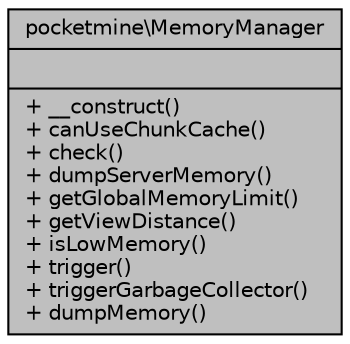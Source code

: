 digraph "pocketmine\MemoryManager"
{
 // INTERACTIVE_SVG=YES
 // LATEX_PDF_SIZE
  edge [fontname="Helvetica",fontsize="10",labelfontname="Helvetica",labelfontsize="10"];
  node [fontname="Helvetica",fontsize="10",shape=record];
  Node1 [label="{pocketmine\\MemoryManager\n||+ __construct()\l+ canUseChunkCache()\l+ check()\l+ dumpServerMemory()\l+ getGlobalMemoryLimit()\l+ getViewDistance()\l+ isLowMemory()\l+ trigger()\l+ triggerGarbageCollector()\l+ dumpMemory()\l}",height=0.2,width=0.4,color="black", fillcolor="grey75", style="filled", fontcolor="black",tooltip=" "];
}
